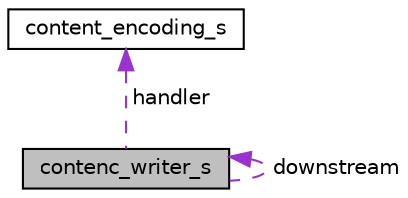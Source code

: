 digraph "contenc_writer_s"
{
  edge [fontname="Helvetica",fontsize="10",labelfontname="Helvetica",labelfontsize="10"];
  node [fontname="Helvetica",fontsize="10",shape=record];
  Node1 [label="contenc_writer_s",height=0.2,width=0.4,color="black", fillcolor="grey75", style="filled", fontcolor="black"];
  Node2 -> Node1 [dir="back",color="darkorchid3",fontsize="10",style="dashed",label=" handler" ,fontname="Helvetica"];
  Node2 [label="content_encoding_s",height=0.2,width=0.4,color="black", fillcolor="white", style="filled",URL="$structcontent__encoding__s.html"];
  Node1 -> Node1 [dir="back",color="darkorchid3",fontsize="10",style="dashed",label=" downstream" ,fontname="Helvetica"];
}
